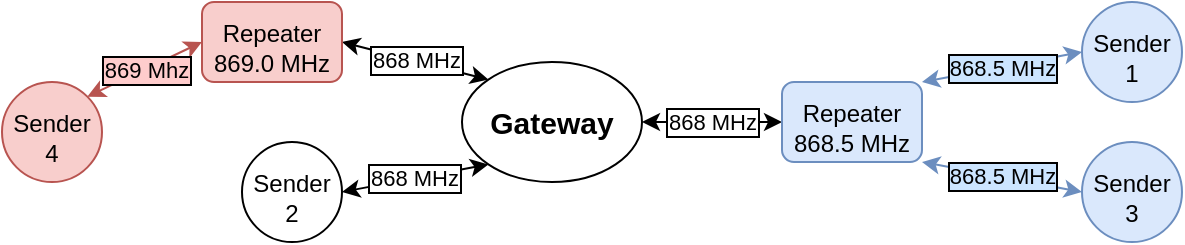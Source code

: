 <mxfile version="21.6.1" type="device">
  <diagram name="Page-1" id="c37626ed-c26b-45fb-9056-f9ebc6bb27b6">
    <mxGraphModel dx="986" dy="630" grid="1" gridSize="10" guides="1" tooltips="1" connect="1" arrows="1" fold="1" page="1" pageScale="1" pageWidth="1100" pageHeight="850" background="none" math="0" shadow="0">
      <root>
        <mxCell id="0" />
        <mxCell id="1" parent="0" />
        <mxCell id="ac0P9hnE3jVQKmsabjy_-12" value="868 MHz" style="rounded=0;orthogonalLoop=1;jettySize=auto;html=1;exitX=1;exitY=0.5;exitDx=0;exitDy=0;entryX=0;entryY=0.5;entryDx=0;entryDy=0;startArrow=classic;startFill=1;labelBorderColor=default;" edge="1" parent="1" source="ac0P9hnE3jVQKmsabjy_-1" target="ac0P9hnE3jVQKmsabjy_-3">
          <mxGeometry relative="1" as="geometry" />
        </mxCell>
        <mxCell id="ac0P9hnE3jVQKmsabjy_-1" value="Gateway" style="ellipse;whiteSpace=wrap;html=1;fontStyle=1;fontSize=15;" vertex="1" parent="1">
          <mxGeometry x="450" y="335" width="90" height="60" as="geometry" />
        </mxCell>
        <mxCell id="ac0P9hnE3jVQKmsabjy_-10" value="&lt;div&gt;868 MHz&lt;/div&gt;" style="rounded=0;orthogonalLoop=1;jettySize=auto;html=1;exitX=1;exitY=0.5;exitDx=0;exitDy=0;entryX=0;entryY=0;entryDx=0;entryDy=0;startArrow=classic;startFill=1;labelBorderColor=default;" edge="1" parent="1" source="ac0P9hnE3jVQKmsabjy_-2" target="ac0P9hnE3jVQKmsabjy_-1">
          <mxGeometry relative="1" as="geometry" />
        </mxCell>
        <mxCell id="ac0P9hnE3jVQKmsabjy_-2" value="&lt;div&gt;Repeater&lt;/div&gt;&lt;div&gt;869.0 MHz&lt;/div&gt;" style="rounded=1;whiteSpace=wrap;html=1;spacingTop=5;fillColor=#f8cecc;strokeColor=#b85450;" vertex="1" parent="1">
          <mxGeometry x="320" y="305" width="70" height="40" as="geometry" />
        </mxCell>
        <mxCell id="ac0P9hnE3jVQKmsabjy_-14" value="&lt;div&gt;868.5 MHz&lt;/div&gt;" style="rounded=0;orthogonalLoop=1;jettySize=auto;html=1;exitX=1;exitY=0;exitDx=0;exitDy=0;entryX=0;entryY=0.5;entryDx=0;entryDy=0;endArrow=classic;endFill=1;startArrow=classic;startFill=1;labelBorderColor=default;fillColor=#dae8fc;strokeColor=#6c8ebf;fontColor=#000000;spacingTop=0;labelBackgroundColor=#CCE5FF;" edge="1" parent="1" source="ac0P9hnE3jVQKmsabjy_-3" target="ac0P9hnE3jVQKmsabjy_-4">
          <mxGeometry relative="1" as="geometry" />
        </mxCell>
        <mxCell id="ac0P9hnE3jVQKmsabjy_-15" value="868.5 MHz" style="rounded=0;orthogonalLoop=1;jettySize=auto;html=1;exitX=1;exitY=1;exitDx=0;exitDy=0;entryX=0;entryY=0.5;entryDx=0;entryDy=0;startArrow=classic;startFill=1;labelBorderColor=default;fillColor=#dae8fc;strokeColor=#6c8ebf;fontColor=#000000;labelBackgroundColor=#CCE5FF;" edge="1" parent="1" source="ac0P9hnE3jVQKmsabjy_-3" target="ac0P9hnE3jVQKmsabjy_-5">
          <mxGeometry relative="1" as="geometry" />
        </mxCell>
        <mxCell id="ac0P9hnE3jVQKmsabjy_-3" value="&lt;div&gt;Repeater&lt;/div&gt;&lt;div&gt;868.5 MHz&lt;/div&gt;" style="rounded=1;whiteSpace=wrap;html=1;spacingTop=5;fillColor=#dae8fc;strokeColor=#6c8ebf;" vertex="1" parent="1">
          <mxGeometry x="610" y="345" width="70" height="40" as="geometry" />
        </mxCell>
        <mxCell id="ac0P9hnE3jVQKmsabjy_-4" value="&lt;div&gt;Sender&lt;/div&gt;&lt;div&gt;1&lt;/div&gt;" style="ellipse;whiteSpace=wrap;html=1;aspect=fixed;spacingTop=5;fillColor=#dae8fc;strokeColor=#6c8ebf;" vertex="1" parent="1">
          <mxGeometry x="760" y="305" width="50" height="50" as="geometry" />
        </mxCell>
        <mxCell id="ac0P9hnE3jVQKmsabjy_-5" value="&lt;div&gt;Sender&lt;/div&gt;&lt;div&gt;3&lt;/div&gt;" style="ellipse;whiteSpace=wrap;html=1;aspect=fixed;spacingTop=5;fillColor=#dae8fc;strokeColor=#6c8ebf;" vertex="1" parent="1">
          <mxGeometry x="760" y="375" width="50" height="50" as="geometry" />
        </mxCell>
        <mxCell id="ac0P9hnE3jVQKmsabjy_-11" value="&lt;div&gt;868 MHz&lt;/div&gt;" style="rounded=0;orthogonalLoop=1;jettySize=auto;html=1;exitX=1;exitY=0.5;exitDx=0;exitDy=0;entryX=0;entryY=1;entryDx=0;entryDy=0;startArrow=classic;startFill=1;labelBackgroundColor=default;labelBorderColor=default;" edge="1" parent="1" source="ac0P9hnE3jVQKmsabjy_-6" target="ac0P9hnE3jVQKmsabjy_-1">
          <mxGeometry relative="1" as="geometry" />
        </mxCell>
        <mxCell id="ac0P9hnE3jVQKmsabjy_-6" value="&lt;div&gt;Sender&lt;/div&gt;&lt;div&gt;2&lt;br&gt;&lt;/div&gt;" style="ellipse;whiteSpace=wrap;html=1;aspect=fixed;spacingTop=5;" vertex="1" parent="1">
          <mxGeometry x="340" y="375" width="50" height="50" as="geometry" />
        </mxCell>
        <mxCell id="ac0P9hnE3jVQKmsabjy_-9" value="&lt;div&gt;869 Mhz&lt;/div&gt;" style="rounded=0;orthogonalLoop=1;jettySize=auto;html=1;exitX=1;exitY=0;exitDx=0;exitDy=0;entryX=0;entryY=0.5;entryDx=0;entryDy=0;startArrow=classic;startFill=1;labelBorderColor=default;fillColor=#f8cecc;strokeColor=#b85450;fontColor=#000000;labelBackgroundColor=#FFCCCC;" edge="1" parent="1" source="ac0P9hnE3jVQKmsabjy_-7" target="ac0P9hnE3jVQKmsabjy_-2">
          <mxGeometry relative="1" as="geometry" />
        </mxCell>
        <mxCell id="ac0P9hnE3jVQKmsabjy_-7" value="&lt;div&gt;Sender&lt;/div&gt;&lt;div&gt;4&lt;/div&gt;" style="ellipse;whiteSpace=wrap;html=1;aspect=fixed;spacingTop=5;fillColor=#f8cecc;strokeColor=#b85450;" vertex="1" parent="1">
          <mxGeometry x="220" y="345" width="50" height="50" as="geometry" />
        </mxCell>
      </root>
    </mxGraphModel>
  </diagram>
</mxfile>

